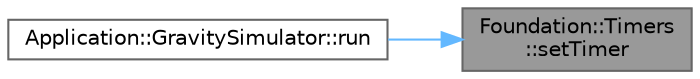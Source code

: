 digraph "Foundation::Timers::setTimer"
{
 // LATEX_PDF_SIZE
  bgcolor="transparent";
  edge [fontname=Helvetica,fontsize=10,labelfontname=Helvetica,labelfontsize=10];
  node [fontname=Helvetica,fontsize=10,shape=box,height=0.2,width=0.4];
  rankdir="RL";
  Node1 [id="Node000001",label="Foundation::Timers\l::setTimer",height=0.2,width=0.4,color="gray40", fillcolor="grey60", style="filled", fontcolor="black",tooltip="Inicia o detiene un temporizador especificado."];
  Node1 -> Node2 [id="edge1_Node000001_Node000002",dir="back",color="steelblue1",style="solid",tooltip=" "];
  Node2 [id="Node000002",label="Application::GravitySimulator::run",height=0.2,width=0.4,color="grey40", fillcolor="white", style="filled",URL="$class_application_1_1_gravity_simulator.html#a95b5ddd5a478431f60978d52093c96bb",tooltip="Ejecuta la simulación."];
}
